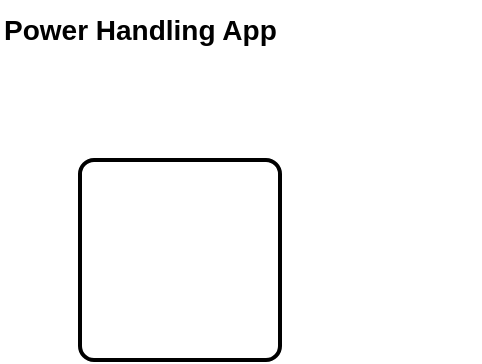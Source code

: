 <mxfile version="28.0.4">
  <diagram name="Page-1" id="7saOpbPCe1i2lLEBfxoB">
    <mxGraphModel dx="1426" dy="777" grid="1" gridSize="10" guides="1" tooltips="1" connect="1" arrows="1" fold="1" page="1" pageScale="1" pageWidth="827" pageHeight="1169" math="0" shadow="0">
      <root>
        <mxCell id="0" />
        <mxCell id="1" parent="0" />
        <mxCell id="L7U0EUjrKl7vuXsFGtVI-1" value="" style="rounded=1;whiteSpace=wrap;html=1;absoluteArcSize=1;arcSize=14;strokeWidth=2;" vertex="1" parent="1">
          <mxGeometry x="40" y="80" width="100" height="100" as="geometry" />
        </mxCell>
        <mxCell id="L7U0EUjrKl7vuXsFGtVI-3" value="&lt;b&gt;Power Handling App&lt;/b&gt;" style="text;strokeColor=none;align=left;fillColor=none;html=1;verticalAlign=middle;whiteSpace=wrap;rounded=0;fontSize=14;" vertex="1" parent="1">
          <mxGeometry width="240" height="30" as="geometry" />
        </mxCell>
      </root>
    </mxGraphModel>
  </diagram>
</mxfile>
